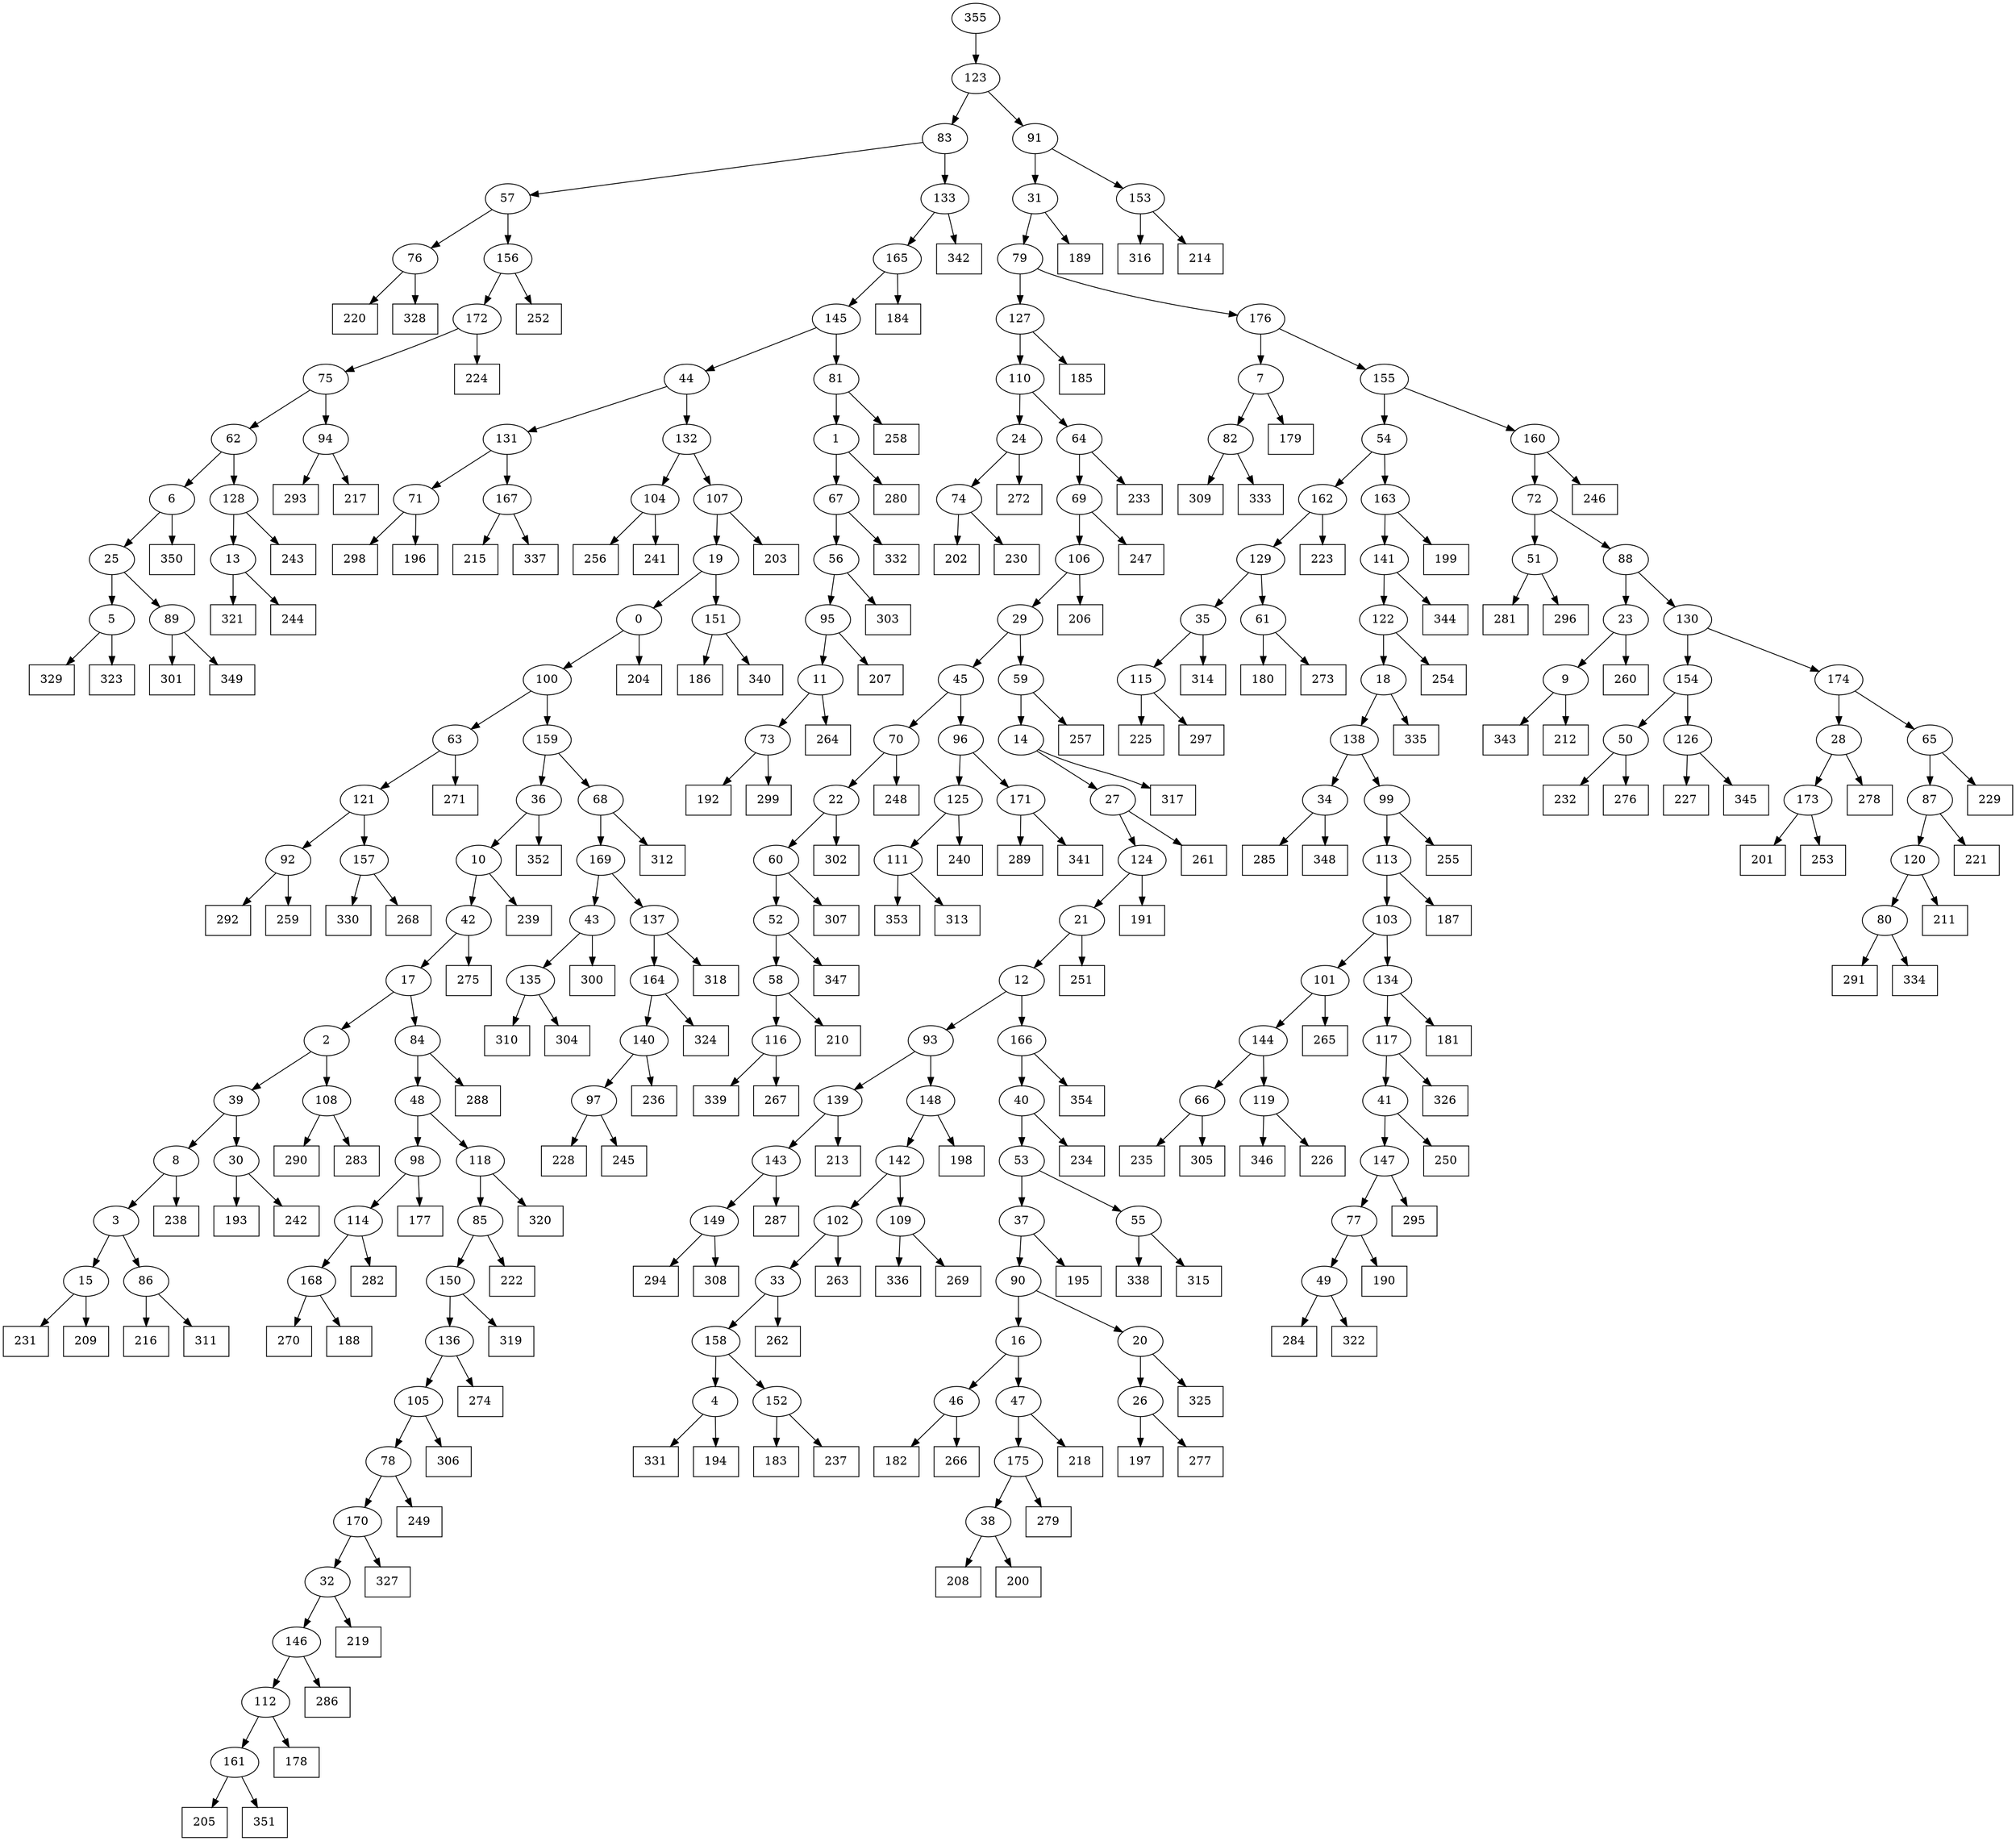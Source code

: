 digraph G {
0[label="0"];
1[label="1"];
2[label="2"];
3[label="3"];
4[label="4"];
5[label="5"];
6[label="6"];
7[label="7"];
8[label="8"];
9[label="9"];
10[label="10"];
11[label="11"];
12[label="12"];
13[label="13"];
14[label="14"];
15[label="15"];
16[label="16"];
17[label="17"];
18[label="18"];
19[label="19"];
20[label="20"];
21[label="21"];
22[label="22"];
23[label="23"];
24[label="24"];
25[label="25"];
26[label="26"];
27[label="27"];
28[label="28"];
29[label="29"];
30[label="30"];
31[label="31"];
32[label="32"];
33[label="33"];
34[label="34"];
35[label="35"];
36[label="36"];
37[label="37"];
38[label="38"];
39[label="39"];
40[label="40"];
41[label="41"];
42[label="42"];
43[label="43"];
44[label="44"];
45[label="45"];
46[label="46"];
47[label="47"];
48[label="48"];
49[label="49"];
50[label="50"];
51[label="51"];
52[label="52"];
53[label="53"];
54[label="54"];
55[label="55"];
56[label="56"];
57[label="57"];
58[label="58"];
59[label="59"];
60[label="60"];
61[label="61"];
62[label="62"];
63[label="63"];
64[label="64"];
65[label="65"];
66[label="66"];
67[label="67"];
68[label="68"];
69[label="69"];
70[label="70"];
71[label="71"];
72[label="72"];
73[label="73"];
74[label="74"];
75[label="75"];
76[label="76"];
77[label="77"];
78[label="78"];
79[label="79"];
80[label="80"];
81[label="81"];
82[label="82"];
83[label="83"];
84[label="84"];
85[label="85"];
86[label="86"];
87[label="87"];
88[label="88"];
89[label="89"];
90[label="90"];
91[label="91"];
92[label="92"];
93[label="93"];
94[label="94"];
95[label="95"];
96[label="96"];
97[label="97"];
98[label="98"];
99[label="99"];
100[label="100"];
101[label="101"];
102[label="102"];
103[label="103"];
104[label="104"];
105[label="105"];
106[label="106"];
107[label="107"];
108[label="108"];
109[label="109"];
110[label="110"];
111[label="111"];
112[label="112"];
113[label="113"];
114[label="114"];
115[label="115"];
116[label="116"];
117[label="117"];
118[label="118"];
119[label="119"];
120[label="120"];
121[label="121"];
122[label="122"];
123[label="123"];
124[label="124"];
125[label="125"];
126[label="126"];
127[label="127"];
128[label="128"];
129[label="129"];
130[label="130"];
131[label="131"];
132[label="132"];
133[label="133"];
134[label="134"];
135[label="135"];
136[label="136"];
137[label="137"];
138[label="138"];
139[label="139"];
140[label="140"];
141[label="141"];
142[label="142"];
143[label="143"];
144[label="144"];
145[label="145"];
146[label="146"];
147[label="147"];
148[label="148"];
149[label="149"];
150[label="150"];
151[label="151"];
152[label="152"];
153[label="153"];
154[label="154"];
155[label="155"];
156[label="156"];
157[label="157"];
158[label="158"];
159[label="159"];
160[label="160"];
161[label="161"];
162[label="162"];
163[label="163"];
164[label="164"];
165[label="165"];
166[label="166"];
167[label="167"];
168[label="168"];
169[label="169"];
170[label="170"];
171[label="171"];
172[label="172"];
173[label="173"];
174[label="174"];
175[label="175"];
176[label="176"];
177[shape=box,label="301"];
178[shape=box,label="187"];
179[shape=box,label="197"];
180[shape=box,label="309"];
181[shape=box,label="347"];
182[shape=box,label="289"];
183[shape=box,label="325"];
184[shape=box,label="298"];
185[shape=box,label="303"];
186[shape=box,label="192"];
187[shape=box,label="288"];
188[shape=box,label="243"];
189[shape=box,label="329"];
190[shape=box,label="218"];
191[shape=box,label="352"];
192[shape=box,label="198"];
193[shape=box,label="222"];
194[shape=box,label="295"];
195[shape=box,label="232"];
196[shape=box,label="255"];
197[shape=box,label="314"];
198[shape=box,label="202"];
199[shape=box,label="327"];
200[shape=box,label="229"];
201[shape=box,label="292"];
202[shape=box,label="204"];
203[shape=box,label="179"];
204[shape=box,label="191"];
205[shape=box,label="312"];
206[shape=box,label="181"];
207[shape=box,label="235"];
208[shape=box,label="293"];
209[shape=box,label="321"];
210[shape=box,label="319"];
211[shape=box,label="290"];
212[shape=box,label="291"];
213[shape=box,label="284"];
214[shape=box,label="286"];
215[shape=box,label="215"];
216[shape=box,label="228"];
217[shape=box,label="330"];
218[shape=box,label="294"];
219[shape=box,label="239"];
220[shape=box,label="287"];
221[shape=box,label="220"];
222[shape=box,label="280"];
223[shape=box,label="333"];
224[shape=box,label="225"];
225[shape=box,label="343"];
226[shape=box,label="256"];
227[shape=box,label="274"];
228[shape=box,label="199"];
229[shape=box,label="277"];
230[shape=box,label="224"];
231[shape=box,label="281"];
232[shape=box,label="353"];
233[shape=box,label="331"];
234[shape=box,label="342"];
235[shape=box,label="251"];
236[shape=box,label="297"];
237[shape=box,label="240"];
238[shape=box,label="339"];
239[shape=box,label="299"];
240[shape=box,label="262"];
241[shape=box,label="306"];
242[shape=box,label="201"];
243[shape=box,label="216"];
244[shape=box,label="219"];
245[shape=box,label="177"];
246[shape=box,label="313"];
247[shape=box,label="323"];
248[shape=box,label="184"];
249[shape=box,label="318"];
250[shape=box,label="320"];
251[shape=box,label="282"];
252[shape=box,label="227"];
253[shape=box,label="316"];
254[shape=box,label="223"];
255[shape=box,label="341"];
256[shape=box,label="190"];
257[shape=box,label="260"];
258[shape=box,label="212"];
259[shape=box,label="217"];
260[shape=box,label="195"];
261[shape=box,label="328"];
262[shape=box,label="248"];
263[shape=box,label="246"];
264[shape=box,label="180"];
265[shape=box,label="354"];
266[shape=box,label="264"];
267[shape=box,label="267"];
268[shape=box,label="182"];
269[shape=box,label="194"];
270[shape=box,label="273"];
271[shape=box,label="346"];
272[shape=box,label="334"];
273[shape=box,label="322"];
274[shape=box,label="257"];
275[shape=box,label="285"];
276[shape=box,label="238"];
277[shape=box,label="336"];
278[shape=box,label="213"];
279[shape=box,label="253"];
280[shape=box,label="231"];
281[shape=box,label="283"];
282[shape=box,label="206"];
283[shape=box,label="338"];
284[shape=box,label="247"];
285[shape=box,label="302"];
286[shape=box,label="263"];
287[shape=box,label="345"];
288[shape=box,label="186"];
289[shape=box,label="337"];
290[shape=box,label="234"];
291[shape=box,label="244"];
292[shape=box,label="335"];
293[shape=box,label="275"];
294[shape=box,label="203"];
295[shape=box,label="340"];
296[shape=box,label="193"];
297[shape=box,label="317"];
298[shape=box,label="233"];
299[shape=box,label="270"];
300[shape=box,label="324"];
301[shape=box,label="230"];
302[shape=box,label="242"];
303[shape=box,label="236"];
304[shape=box,label="296"];
305[shape=box,label="208"];
306[shape=box,label="183"];
307[shape=box,label="261"];
308[shape=box,label="315"];
309[shape=box,label="344"];
310[shape=box,label="205"];
311[shape=box,label="272"];
312[shape=box,label="278"];
313[shape=box,label="249"];
314[shape=box,label="214"];
315[shape=box,label="211"];
316[shape=box,label="351"];
317[shape=box,label="259"];
318[shape=box,label="209"];
319[shape=box,label="185"];
320[shape=box,label="311"];
321[shape=box,label="307"];
322[shape=box,label="189"];
323[shape=box,label="326"];
324[shape=box,label="237"];
325[shape=box,label="207"];
326[shape=box,label="258"];
327[shape=box,label="308"];
328[shape=box,label="310"];
329[shape=box,label="200"];
330[shape=box,label="210"];
331[shape=box,label="254"];
332[shape=box,label="221"];
333[shape=box,label="265"];
334[shape=box,label="266"];
335[shape=box,label="245"];
336[shape=box,label="252"];
337[shape=box,label="305"];
338[shape=box,label="348"];
339[shape=box,label="271"];
340[shape=box,label="241"];
341[shape=box,label="304"];
342[shape=box,label="349"];
343[shape=box,label="268"];
344[shape=box,label="196"];
345[shape=box,label="250"];
346[shape=box,label="178"];
347[shape=box,label="300"];
348[shape=box,label="226"];
349[shape=box,label="279"];
350[shape=box,label="276"];
351[shape=box,label="188"];
352[shape=box,label="269"];
353[shape=box,label="332"];
354[shape=box,label="350"];
355[label="355"];
5->247 ;
69->284 ;
52->181 ;
128->188 ;
59->14 ;
149->327 ;
60->52 ;
4->269 ;
137->249 ;
23->257 ;
106->282 ;
168->351 ;
133->234 ;
1->222 ;
105->241 ;
84->187 ;
141->309 ;
150->210 ;
63->339 ;
9->225 ;
100->159 ;
23->9 ;
50->195 ;
32->244 ;
138->34 ;
34->275 ;
55->283 ;
82->223 ;
31->322 ;
115->224 ;
136->105 ;
66->337 ;
152->324 ;
51->231 ;
15->280 ;
70->262 ;
26->179 ;
5->189 ;
145->81 ;
81->326 ;
108->281 ;
110->64 ;
31->79 ;
76->221 ;
117->323 ;
97->335 ;
21->12 ;
148->192 ;
17->2 ;
109->352 ;
47->190 ;
73->186 ;
170->199 ;
20->183 ;
129->35 ;
33->240 ;
122->331 ;
61->264 ;
155->160 ;
46->268 ;
50->350 ;
27->124 ;
153->253 ;
85->150 ;
44->132 ;
78->170 ;
142->102 ;
172->230 ;
78->313 ;
37->260 ;
161->316 ;
40->290 ;
104->226 ;
99->196 ;
29->59 ;
139->143 ;
143->149 ;
85->193 ;
24->311 ;
80->212 ;
97->216 ;
93->148 ;
79->176 ;
160->263 ;
157->217 ;
93->139 ;
139->278 ;
49->213 ;
9->258 ;
18->292 ;
107->19 ;
127->319 ;
124->204 ;
51->304 ;
22->285 ;
66->207 ;
172->75 ;
112->346 ;
164->140 ;
140->97 ;
156->336 ;
11->73 ;
28->312 ;
68->205 ;
91->31 ;
87->332 ;
147->194 ;
119->271 ;
22->60 ;
61->270 ;
10->219 ;
37->90 ;
137->164 ;
164->300 ;
171->182 ;
36->191 ;
64->298 ;
146->214 ;
168->299 ;
102->286 ;
35->115 ;
115->236 ;
148->142 ;
142->109 ;
13->291 ;
15->318 ;
80->272 ;
46->334 ;
141->122 ;
122->18 ;
94->208 ;
160->72 ;
72->88 ;
86->243 ;
70->22 ;
44->131 ;
73->239 ;
138->99 ;
74->198 ;
157->343 ;
113->103 ;
159->36 ;
20->26 ;
92->317 ;
155->54 ;
118->85 ;
110->24 ;
126->252 ;
53->37 ;
144->66 ;
40->53 ;
60->321 ;
143->220 ;
4->233 ;
62->128 ;
128->13 ;
57->76 ;
76->261 ;
89->342 ;
74->301 ;
83->57 ;
103->101 ;
77->49 ;
14->27 ;
129->61 ;
106->29 ;
102->33 ;
90->16 ;
176->155 ;
39->8 ;
154->126 ;
169->43 ;
84->48 ;
114->251 ;
59->274 ;
54->162 ;
162->254 ;
8->276 ;
2->108 ;
108->211 ;
72->51 ;
176->7 ;
7->203 ;
49->273 ;
43->135 ;
135->341 ;
165->248 ;
98->245 ;
135->328 ;
8->3 ;
147->77 ;
77->256 ;
132->107 ;
107->294 ;
56->185 ;
130->174 ;
174->28 ;
120->315 ;
133->165 ;
116->238 ;
25->89 ;
89->177 ;
13->209 ;
17->84 ;
167->215 ;
134->206 ;
48->118 ;
118->250 ;
124->21 ;
21->235 ;
7->82 ;
82->180 ;
10->42 ;
42->293 ;
144->119 ;
43->347 ;
170->32 ;
32->146 ;
154->50 ;
34->338 ;
117->41 ;
41->345 ;
14->297 ;
53->55 ;
55->308 ;
127->110 ;
87->120 ;
120->80 ;
161->310 ;
166->265 ;
175->349 ;
41->147 ;
175->38 ;
38->329 ;
27->307 ;
63->121 ;
121->92 ;
131->167 ;
167->289 ;
30->302 ;
65->200 ;
105->78 ;
64->69 ;
69->106 ;
25->5 ;
98->114 ;
114->168 ;
140->303 ;
111->246 ;
79->127 ;
12->93 ;
125->111 ;
126->287 ;
151->295 ;
111->232 ;
131->71 ;
71->184 ;
38->305 ;
29->45 ;
45->70 ;
123->83 ;
83->133 ;
150->136 ;
136->227 ;
159->68 ;
16->46 ;
67->56 ;
56->95 ;
146->112 ;
158->4 ;
57->156 ;
156->172 ;
88->23 ;
173->242 ;
96->125 ;
125->237 ;
95->325 ;
28->173 ;
173->279 ;
163->228 ;
6->25 ;
81->1 ;
149->218 ;
165->145 ;
145->44 ;
48->98 ;
355->123 ;
123->91 ;
47->175 ;
113->178 ;
112->161 ;
30->296 ;
42->17 ;
0->202 ;
36->10 ;
152->306 ;
90->20 ;
75->62 ;
58->116 ;
116->267 ;
18->138 ;
2->39 ;
39->30 ;
109->277 ;
19->151 ;
151->288 ;
174->65 ;
65->87 ;
75->94 ;
94->259 ;
121->157 ;
91->153 ;
153->314 ;
171->255 ;
100->63 ;
101->144 ;
45->96 ;
96->171 ;
162->129 ;
95->11 ;
11->266 ;
24->74 ;
19->0 ;
0->100 ;
92->201 ;
26->229 ;
3->86 ;
86->320 ;
16->47 ;
54->163 ;
163->141 ;
88->130 ;
132->104 ;
104->340 ;
71->344 ;
12->166 ;
166->40 ;
101->333 ;
103->134 ;
134->117 ;
99->113 ;
68->169 ;
169->137 ;
119->348 ;
33->158 ;
158->152 ;
3->15 ;
62->6 ;
6->354 ;
130->154 ;
52->58 ;
58->330 ;
35->197 ;
1->67 ;
67->353 ;
}
